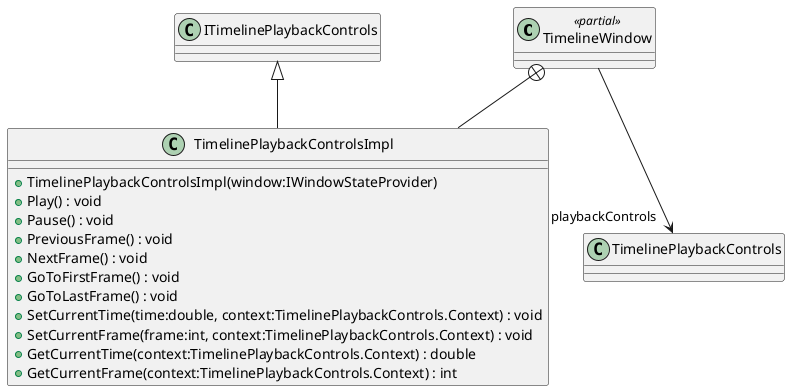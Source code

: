 @startuml
class TimelineWindow <<partial>> {
}
class TimelinePlaybackControlsImpl {
    + TimelinePlaybackControlsImpl(window:IWindowStateProvider)
    + Play() : void
    + Pause() : void
    + PreviousFrame() : void
    + NextFrame() : void
    + GoToFirstFrame() : void
    + GoToLastFrame() : void
    + SetCurrentTime(time:double, context:TimelinePlaybackControls.Context) : void
    + SetCurrentFrame(frame:int, context:TimelinePlaybackControls.Context) : void
    + GetCurrentTime(context:TimelinePlaybackControls.Context) : double
    + GetCurrentFrame(context:TimelinePlaybackControls.Context) : int
}
TimelineWindow --> "playbackControls" TimelinePlaybackControls
TimelineWindow +-- TimelinePlaybackControlsImpl
ITimelinePlaybackControls <|-- TimelinePlaybackControlsImpl
@enduml
